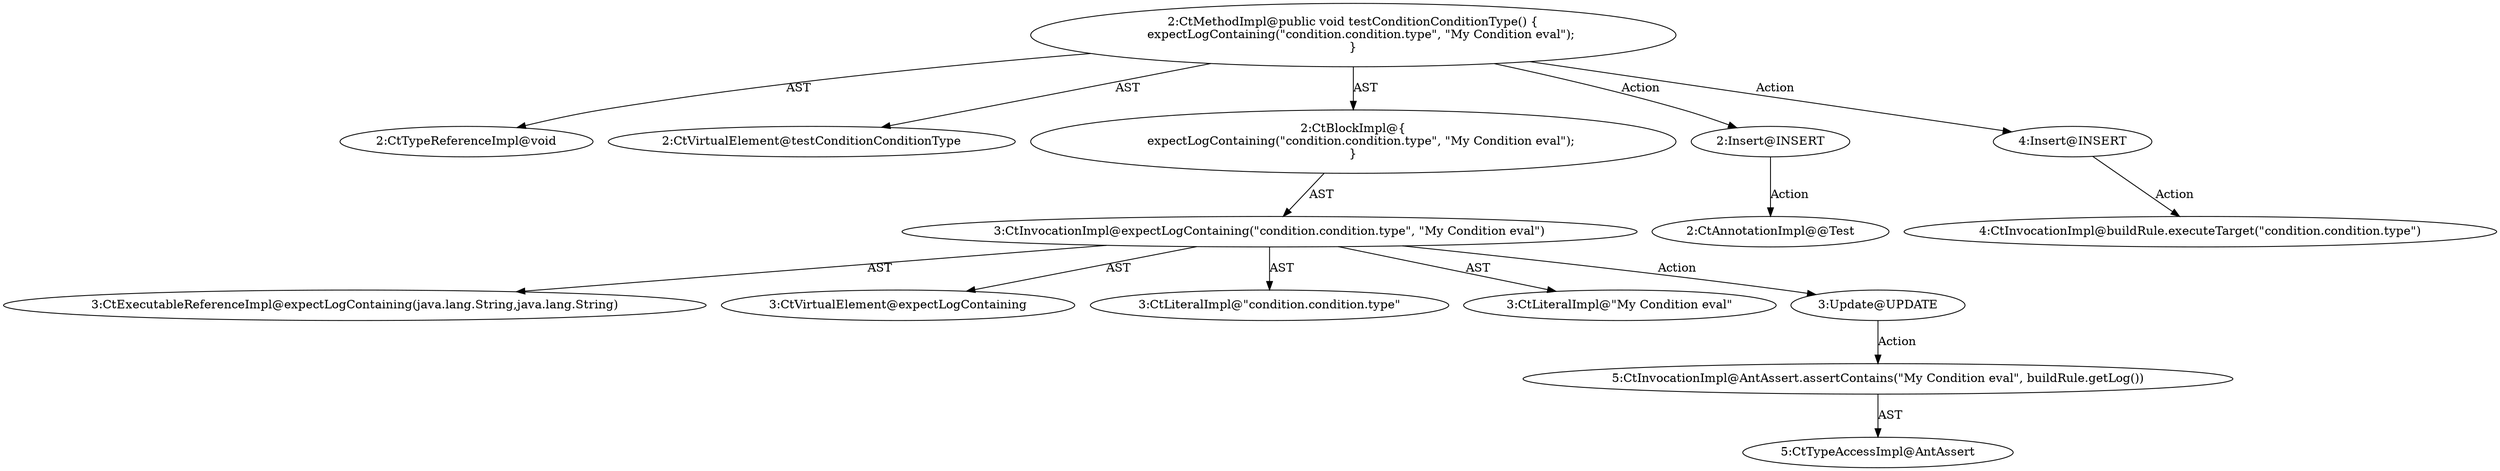digraph "testConditionConditionType#?" {
0 [label="2:CtTypeReferenceImpl@void" shape=ellipse]
1 [label="2:CtVirtualElement@testConditionConditionType" shape=ellipse]
2 [label="3:CtExecutableReferenceImpl@expectLogContaining(java.lang.String,java.lang.String)" shape=ellipse]
3 [label="3:CtVirtualElement@expectLogContaining" shape=ellipse]
4 [label="3:CtLiteralImpl@\"condition.condition.type\"" shape=ellipse]
5 [label="3:CtLiteralImpl@\"My Condition eval\"" shape=ellipse]
6 [label="3:CtInvocationImpl@expectLogContaining(\"condition.condition.type\", \"My Condition eval\")" shape=ellipse]
7 [label="2:CtBlockImpl@\{
    expectLogContaining(\"condition.condition.type\", \"My Condition eval\");
\}" shape=ellipse]
8 [label="2:CtMethodImpl@public void testConditionConditionType() \{
    expectLogContaining(\"condition.condition.type\", \"My Condition eval\");
\}" shape=ellipse]
9 [label="3:Update@UPDATE" shape=ellipse]
10 [label="5:CtInvocationImpl@AntAssert.assertContains(\"My Condition eval\", buildRule.getLog())" shape=ellipse]
11 [label="5:CtTypeAccessImpl@AntAssert" shape=ellipse]
12 [label="2:Insert@INSERT" shape=ellipse]
13 [label="2:CtAnnotationImpl@@Test" shape=ellipse]
14 [label="4:Insert@INSERT" shape=ellipse]
15 [label="4:CtInvocationImpl@buildRule.executeTarget(\"condition.condition.type\")" shape=ellipse]
6 -> 3 [label="AST"];
6 -> 2 [label="AST"];
6 -> 4 [label="AST"];
6 -> 5 [label="AST"];
6 -> 9 [label="Action"];
7 -> 6 [label="AST"];
8 -> 1 [label="AST"];
8 -> 0 [label="AST"];
8 -> 7 [label="AST"];
8 -> 12 [label="Action"];
8 -> 14 [label="Action"];
9 -> 10 [label="Action"];
10 -> 11 [label="AST"];
12 -> 13 [label="Action"];
14 -> 15 [label="Action"];
}